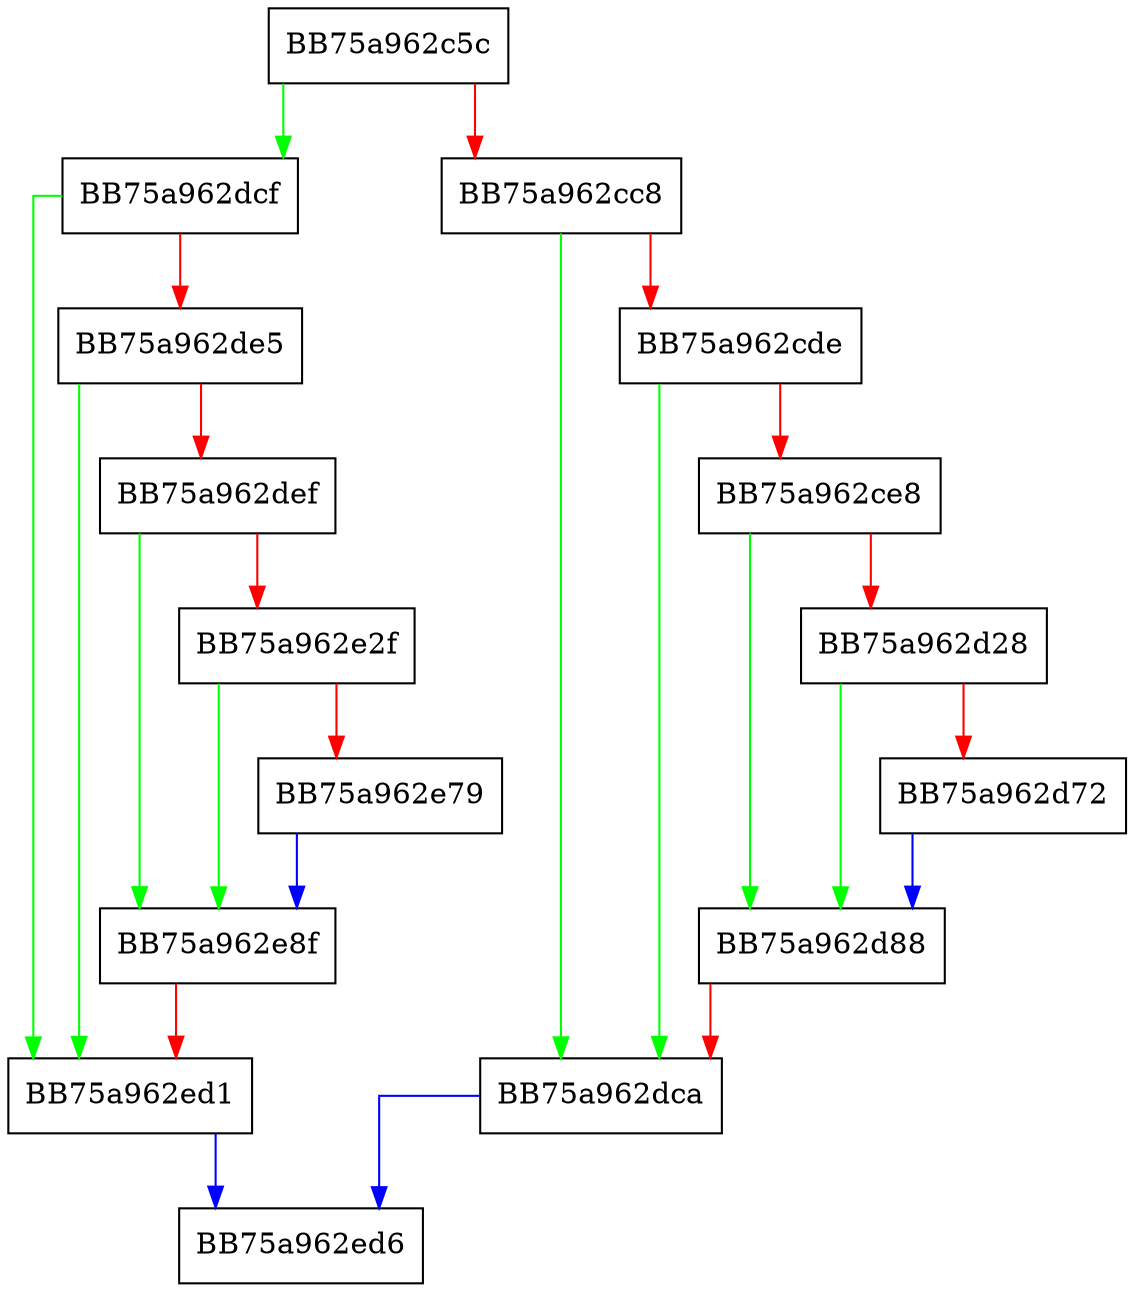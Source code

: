 digraph _init_cpu_device {
  node [shape="box"];
  graph [splines=ortho];
  BB75a962c5c -> BB75a962dcf [color="green"];
  BB75a962c5c -> BB75a962cc8 [color="red"];
  BB75a962cc8 -> BB75a962dca [color="green"];
  BB75a962cc8 -> BB75a962cde [color="red"];
  BB75a962cde -> BB75a962dca [color="green"];
  BB75a962cde -> BB75a962ce8 [color="red"];
  BB75a962ce8 -> BB75a962d88 [color="green"];
  BB75a962ce8 -> BB75a962d28 [color="red"];
  BB75a962d28 -> BB75a962d88 [color="green"];
  BB75a962d28 -> BB75a962d72 [color="red"];
  BB75a962d72 -> BB75a962d88 [color="blue"];
  BB75a962d88 -> BB75a962dca [color="red"];
  BB75a962dca -> BB75a962ed6 [color="blue"];
  BB75a962dcf -> BB75a962ed1 [color="green"];
  BB75a962dcf -> BB75a962de5 [color="red"];
  BB75a962de5 -> BB75a962ed1 [color="green"];
  BB75a962de5 -> BB75a962def [color="red"];
  BB75a962def -> BB75a962e8f [color="green"];
  BB75a962def -> BB75a962e2f [color="red"];
  BB75a962e2f -> BB75a962e8f [color="green"];
  BB75a962e2f -> BB75a962e79 [color="red"];
  BB75a962e79 -> BB75a962e8f [color="blue"];
  BB75a962e8f -> BB75a962ed1 [color="red"];
  BB75a962ed1 -> BB75a962ed6 [color="blue"];
}